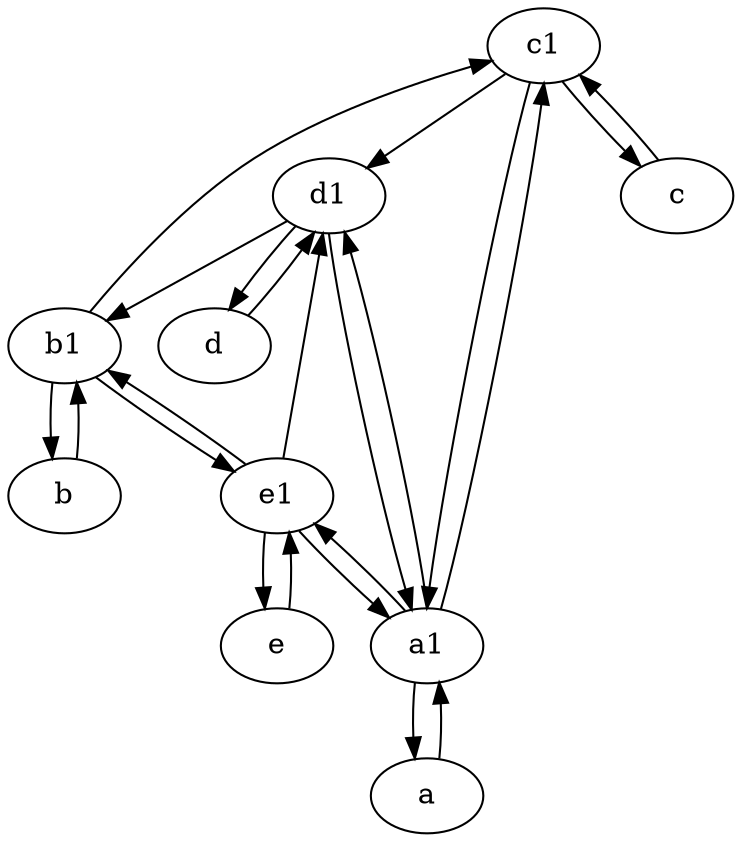 digraph  {
	c1 [pos="30,15!"];
	a [pos="40,10!"];
	e [pos="30,50!"];
	b1 [pos="45,20!"];
	d [pos="20,30!"];
	d1 [pos="25,30!"];
	e1 [pos="25,45!"];
	a1 [pos="40,15!"];
	c [pos="20,10!"];
	b [pos="50,20!"];
	d1 -> a1;
	a1 -> e1;
	e1 -> b1;
	e1 -> a1;
	b1 -> c1;
	c1 -> c;
	b1 -> e1;
	b -> b1;
	e1 -> e;
	e -> e1;
	c1 -> d1;
	d1 -> d;
	c -> c1;
	a1 -> a;
	d -> d1;
	e1 -> d1;
	a1 -> d1;
	b1 -> b;
	a1 -> c1;
	c1 -> a1;
	a -> a1;
	d1 -> b1;

	}